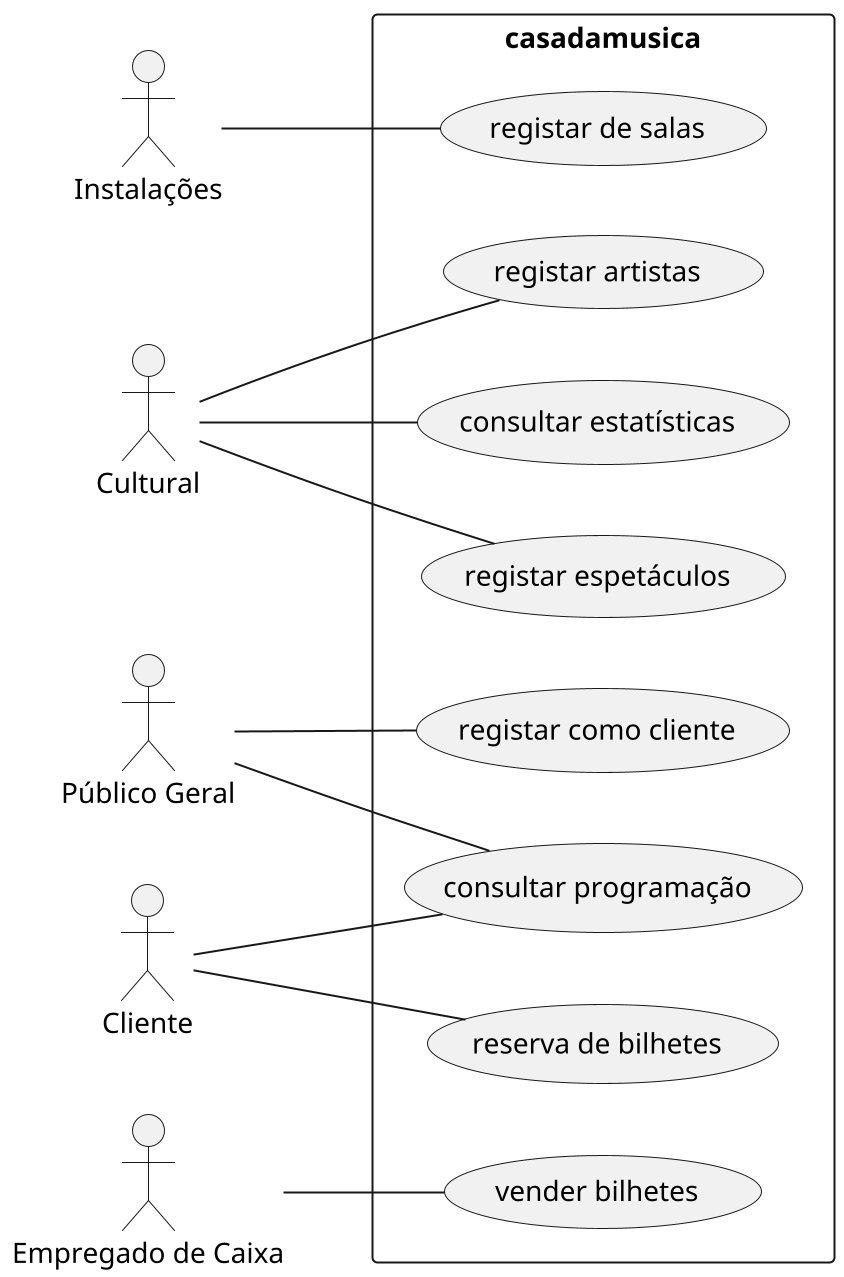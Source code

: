 @startuml casa da musica

scale 2
left to right direction
skinparam packageStyle rect
actor "Instalações" as inst
actor "Cultural" as cult
actor "Público Geral" as pgeral
actor "Cliente" as cliente
actor "Empregado de Caixa" as caixa
rectangle casadamusica{
   inst -- (registar de salas)
   cult -- (registar espetáculos)
   cult -- (registar artistas)
   cult -- (consultar estatísticas)
   pgeral -- (consultar programação)
   pgeral -- (registar como cliente)
   cliente -- (reserva de bilhetes)
   cliente -- (consultar programação)
   caixa -- (vender bilhetes)
}

@enduml